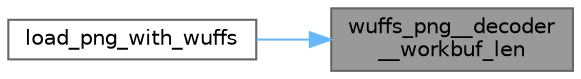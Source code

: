 digraph "wuffs_png__decoder__workbuf_len"
{
 // LATEX_PDF_SIZE
  bgcolor="transparent";
  edge [fontname=Helvetica,fontsize=10,labelfontname=Helvetica,labelfontsize=10];
  node [fontname=Helvetica,fontsize=10,shape=box,height=0.2,width=0.4];
  rankdir="RL";
  Node1 [id="Node000001",label="wuffs_png__decoder\l__workbuf_len",height=0.2,width=0.4,color="gray40", fillcolor="grey60", style="filled", fontcolor="black",tooltip=" "];
  Node1 -> Node2 [id="edge1_Node000001_Node000002",dir="back",color="steelblue1",style="solid",tooltip=" "];
  Node2 [id="Node000002",label="load_png_with_wuffs",height=0.2,width=0.4,color="grey40", fillcolor="white", style="filled",URL="$astcenccli__image__external_8cpp.html#a9920dcae3265967744c9b31e9ac8a999",tooltip="Load an image using Wuffs to provide the loader."];
}
